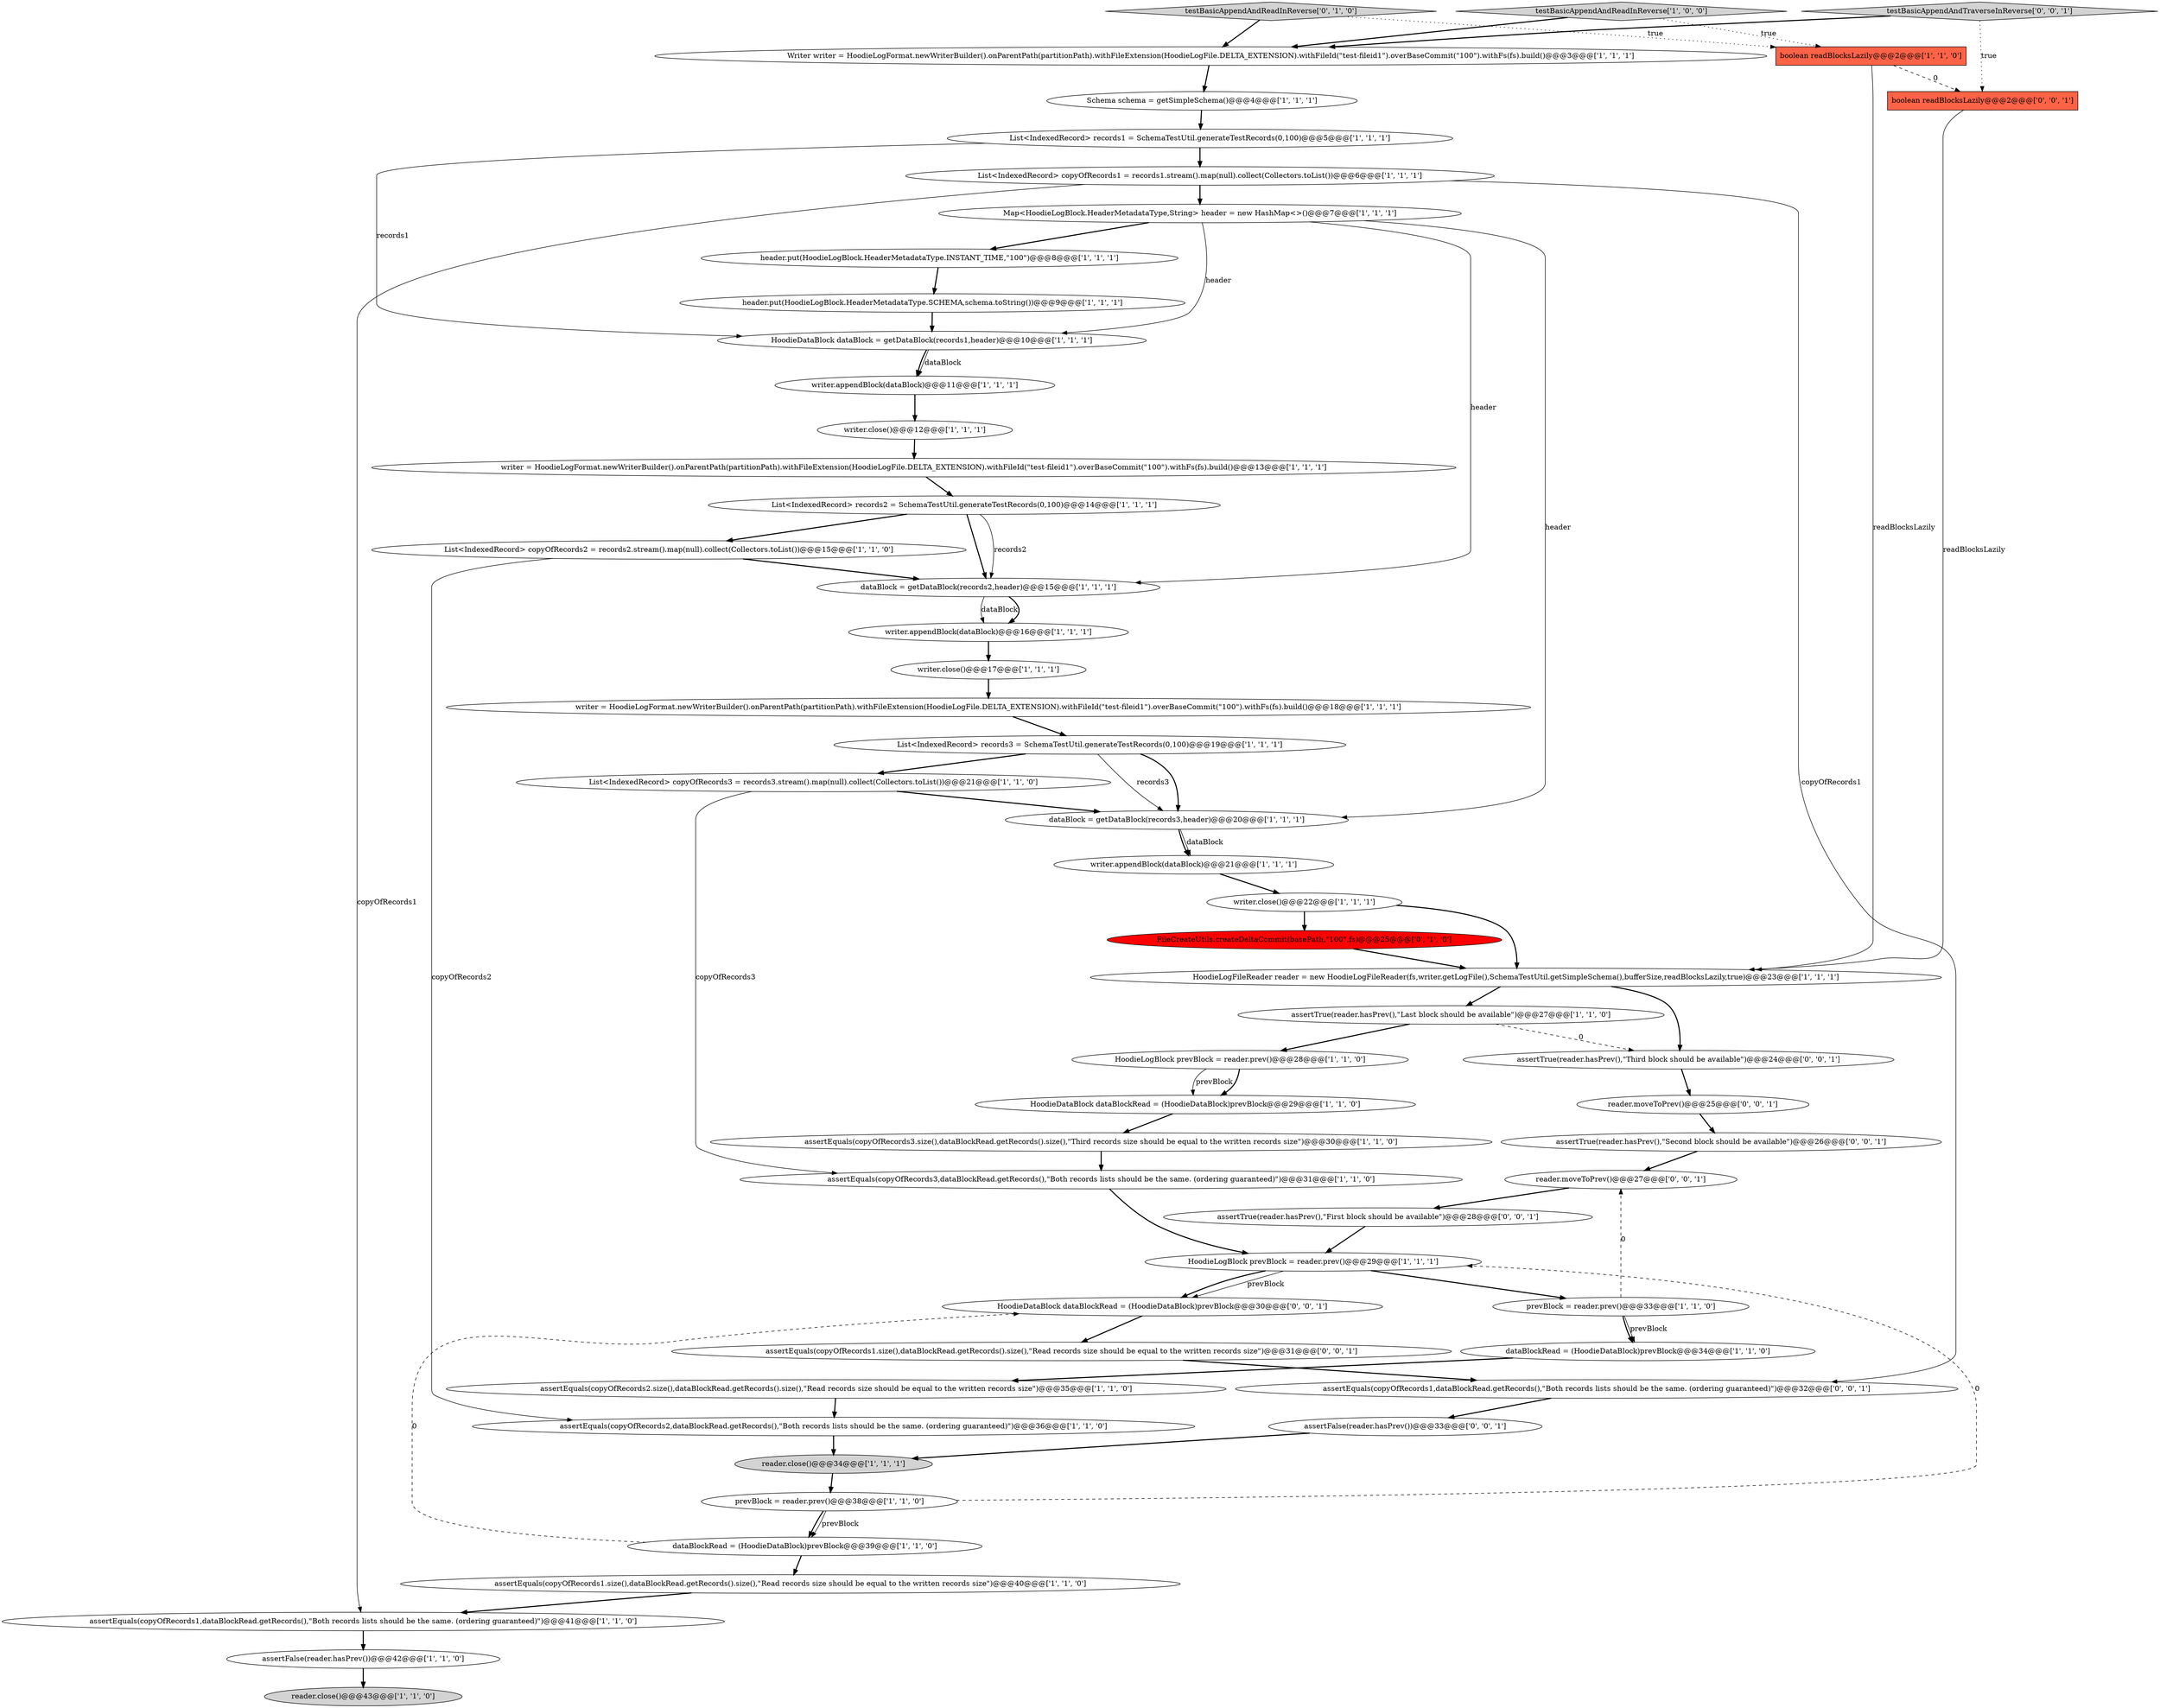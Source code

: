 digraph {
48 [style = filled, label = "assertTrue(reader.hasPrev(),\"Third block should be available\")@@@24@@@['0', '0', '1']", fillcolor = white, shape = ellipse image = "AAA0AAABBB3BBB"];
1 [style = filled, label = "List<IndexedRecord> records1 = SchemaTestUtil.generateTestRecords(0,100)@@@5@@@['1', '1', '1']", fillcolor = white, shape = ellipse image = "AAA0AAABBB1BBB"];
9 [style = filled, label = "HoodieDataBlock dataBlockRead = (HoodieDataBlock)prevBlock@@@29@@@['1', '1', '0']", fillcolor = white, shape = ellipse image = "AAA0AAABBB1BBB"];
51 [style = filled, label = "HoodieDataBlock dataBlockRead = (HoodieDataBlock)prevBlock@@@30@@@['0', '0', '1']", fillcolor = white, shape = ellipse image = "AAA0AAABBB3BBB"];
44 [style = filled, label = "assertTrue(reader.hasPrev(),\"First block should be available\")@@@28@@@['0', '0', '1']", fillcolor = white, shape = ellipse image = "AAA0AAABBB3BBB"];
14 [style = filled, label = "assertEquals(copyOfRecords1,dataBlockRead.getRecords(),\"Both records lists should be the same. (ordering guaranteed)\")@@@41@@@['1', '1', '0']", fillcolor = white, shape = ellipse image = "AAA0AAABBB1BBB"];
41 [style = filled, label = "Schema schema = getSimpleSchema()@@@4@@@['1', '1', '1']", fillcolor = white, shape = ellipse image = "AAA0AAABBB1BBB"];
53 [style = filled, label = "boolean readBlocksLazily@@@2@@@['0', '0', '1']", fillcolor = tomato, shape = box image = "AAA0AAABBB3BBB"];
12 [style = filled, label = "writer = HoodieLogFormat.newWriterBuilder().onParentPath(partitionPath).withFileExtension(HoodieLogFile.DELTA_EXTENSION).withFileId(\"test-fileid1\").overBaseCommit(\"100\").withFs(fs).build()@@@13@@@['1', '1', '1']", fillcolor = white, shape = ellipse image = "AAA0AAABBB1BBB"];
8 [style = filled, label = "dataBlockRead = (HoodieDataBlock)prevBlock@@@39@@@['1', '1', '0']", fillcolor = white, shape = ellipse image = "AAA0AAABBB1BBB"];
19 [style = filled, label = "prevBlock = reader.prev()@@@33@@@['1', '1', '0']", fillcolor = white, shape = ellipse image = "AAA0AAABBB1BBB"];
20 [style = filled, label = "header.put(HoodieLogBlock.HeaderMetadataType.SCHEMA,schema.toString())@@@9@@@['1', '1', '1']", fillcolor = white, shape = ellipse image = "AAA0AAABBB1BBB"];
30 [style = filled, label = "testBasicAppendAndReadInReverse['1', '0', '0']", fillcolor = lightgray, shape = diamond image = "AAA0AAABBB1BBB"];
40 [style = filled, label = "header.put(HoodieLogBlock.HeaderMetadataType.INSTANT_TIME,\"100\")@@@8@@@['1', '1', '1']", fillcolor = white, shape = ellipse image = "AAA0AAABBB1BBB"];
18 [style = filled, label = "HoodieLogFileReader reader = new HoodieLogFileReader(fs,writer.getLogFile(),SchemaTestUtil.getSimpleSchema(),bufferSize,readBlocksLazily,true)@@@23@@@['1', '1', '1']", fillcolor = white, shape = ellipse image = "AAA0AAABBB1BBB"];
52 [style = filled, label = "assertFalse(reader.hasPrev())@@@33@@@['0', '0', '1']", fillcolor = white, shape = ellipse image = "AAA0AAABBB3BBB"];
25 [style = filled, label = "writer.appendBlock(dataBlock)@@@21@@@['1', '1', '1']", fillcolor = white, shape = ellipse image = "AAA0AAABBB1BBB"];
37 [style = filled, label = "List<IndexedRecord> records2 = SchemaTestUtil.generateTestRecords(0,100)@@@14@@@['1', '1', '1']", fillcolor = white, shape = ellipse image = "AAA0AAABBB1BBB"];
39 [style = filled, label = "prevBlock = reader.prev()@@@38@@@['1', '1', '0']", fillcolor = white, shape = ellipse image = "AAA0AAABBB1BBB"];
11 [style = filled, label = "assertTrue(reader.hasPrev(),\"Last block should be available\")@@@27@@@['1', '1', '0']", fillcolor = white, shape = ellipse image = "AAA0AAABBB1BBB"];
47 [style = filled, label = "assertEquals(copyOfRecords1,dataBlockRead.getRecords(),\"Both records lists should be the same. (ordering guaranteed)\")@@@32@@@['0', '0', '1']", fillcolor = white, shape = ellipse image = "AAA0AAABBB3BBB"];
35 [style = filled, label = "HoodieLogBlock prevBlock = reader.prev()@@@29@@@['1', '1', '1']", fillcolor = white, shape = ellipse image = "AAA0AAABBB1BBB"];
33 [style = filled, label = "assertFalse(reader.hasPrev())@@@42@@@['1', '1', '0']", fillcolor = white, shape = ellipse image = "AAA0AAABBB1BBB"];
16 [style = filled, label = "dataBlock = getDataBlock(records2,header)@@@15@@@['1', '1', '1']", fillcolor = white, shape = ellipse image = "AAA0AAABBB1BBB"];
34 [style = filled, label = "writer.close()@@@17@@@['1', '1', '1']", fillcolor = white, shape = ellipse image = "AAA0AAABBB1BBB"];
29 [style = filled, label = "reader.close()@@@43@@@['1', '1', '0']", fillcolor = lightgray, shape = ellipse image = "AAA0AAABBB1BBB"];
0 [style = filled, label = "dataBlockRead = (HoodieDataBlock)prevBlock@@@34@@@['1', '1', '0']", fillcolor = white, shape = ellipse image = "AAA0AAABBB1BBB"];
15 [style = filled, label = "Map<HoodieLogBlock.HeaderMetadataType,String> header = new HashMap<>()@@@7@@@['1', '1', '1']", fillcolor = white, shape = ellipse image = "AAA0AAABBB1BBB"];
5 [style = filled, label = "reader.close()@@@34@@@['1', '1', '1']", fillcolor = lightgray, shape = ellipse image = "AAA0AAABBB1BBB"];
50 [style = filled, label = "testBasicAppendAndTraverseInReverse['0', '0', '1']", fillcolor = lightgray, shape = diamond image = "AAA0AAABBB3BBB"];
42 [style = filled, label = "FileCreateUtils.createDeltaCommit(basePath,\"100\",fs)@@@25@@@['0', '1', '0']", fillcolor = red, shape = ellipse image = "AAA1AAABBB2BBB"];
46 [style = filled, label = "reader.moveToPrev()@@@25@@@['0', '0', '1']", fillcolor = white, shape = ellipse image = "AAA0AAABBB3BBB"];
3 [style = filled, label = "dataBlock = getDataBlock(records3,header)@@@20@@@['1', '1', '1']", fillcolor = white, shape = ellipse image = "AAA0AAABBB1BBB"];
28 [style = filled, label = "List<IndexedRecord> copyOfRecords2 = records2.stream().map(null).collect(Collectors.toList())@@@15@@@['1', '1', '0']", fillcolor = white, shape = ellipse image = "AAA0AAABBB1BBB"];
54 [style = filled, label = "assertEquals(copyOfRecords1.size(),dataBlockRead.getRecords().size(),\"Read records size should be equal to the written records size\")@@@31@@@['0', '0', '1']", fillcolor = white, shape = ellipse image = "AAA0AAABBB3BBB"];
21 [style = filled, label = "writer.close()@@@22@@@['1', '1', '1']", fillcolor = white, shape = ellipse image = "AAA0AAABBB1BBB"];
43 [style = filled, label = "testBasicAppendAndReadInReverse['0', '1', '0']", fillcolor = lightgray, shape = diamond image = "AAA0AAABBB2BBB"];
32 [style = filled, label = "writer = HoodieLogFormat.newWriterBuilder().onParentPath(partitionPath).withFileExtension(HoodieLogFile.DELTA_EXTENSION).withFileId(\"test-fileid1\").overBaseCommit(\"100\").withFs(fs).build()@@@18@@@['1', '1', '1']", fillcolor = white, shape = ellipse image = "AAA0AAABBB1BBB"];
6 [style = filled, label = "boolean readBlocksLazily@@@2@@@['1', '1', '0']", fillcolor = tomato, shape = box image = "AAA0AAABBB1BBB"];
10 [style = filled, label = "HoodieLogBlock prevBlock = reader.prev()@@@28@@@['1', '1', '0']", fillcolor = white, shape = ellipse image = "AAA0AAABBB1BBB"];
23 [style = filled, label = "List<IndexedRecord> copyOfRecords1 = records1.stream().map(null).collect(Collectors.toList())@@@6@@@['1', '1', '1']", fillcolor = white, shape = ellipse image = "AAA0AAABBB1BBB"];
27 [style = filled, label = "assertEquals(copyOfRecords3.size(),dataBlockRead.getRecords().size(),\"Third records size should be equal to the written records size\")@@@30@@@['1', '1', '0']", fillcolor = white, shape = ellipse image = "AAA0AAABBB1BBB"];
17 [style = filled, label = "writer.close()@@@12@@@['1', '1', '1']", fillcolor = white, shape = ellipse image = "AAA0AAABBB1BBB"];
31 [style = filled, label = "List<IndexedRecord> records3 = SchemaTestUtil.generateTestRecords(0,100)@@@19@@@['1', '1', '1']", fillcolor = white, shape = ellipse image = "AAA0AAABBB1BBB"];
13 [style = filled, label = "List<IndexedRecord> copyOfRecords3 = records3.stream().map(null).collect(Collectors.toList())@@@21@@@['1', '1', '0']", fillcolor = white, shape = ellipse image = "AAA0AAABBB1BBB"];
38 [style = filled, label = "Writer writer = HoodieLogFormat.newWriterBuilder().onParentPath(partitionPath).withFileExtension(HoodieLogFile.DELTA_EXTENSION).withFileId(\"test-fileid1\").overBaseCommit(\"100\").withFs(fs).build()@@@3@@@['1', '1', '1']", fillcolor = white, shape = ellipse image = "AAA0AAABBB1BBB"];
26 [style = filled, label = "writer.appendBlock(dataBlock)@@@11@@@['1', '1', '1']", fillcolor = white, shape = ellipse image = "AAA0AAABBB1BBB"];
7 [style = filled, label = "HoodieDataBlock dataBlock = getDataBlock(records1,header)@@@10@@@['1', '1', '1']", fillcolor = white, shape = ellipse image = "AAA0AAABBB1BBB"];
22 [style = filled, label = "assertEquals(copyOfRecords2.size(),dataBlockRead.getRecords().size(),\"Read records size should be equal to the written records size\")@@@35@@@['1', '1', '0']", fillcolor = white, shape = ellipse image = "AAA0AAABBB1BBB"];
49 [style = filled, label = "reader.moveToPrev()@@@27@@@['0', '0', '1']", fillcolor = white, shape = ellipse image = "AAA0AAABBB3BBB"];
2 [style = filled, label = "assertEquals(copyOfRecords3,dataBlockRead.getRecords(),\"Both records lists should be the same. (ordering guaranteed)\")@@@31@@@['1', '1', '0']", fillcolor = white, shape = ellipse image = "AAA0AAABBB1BBB"];
24 [style = filled, label = "assertEquals(copyOfRecords1.size(),dataBlockRead.getRecords().size(),\"Read records size should be equal to the written records size\")@@@40@@@['1', '1', '0']", fillcolor = white, shape = ellipse image = "AAA0AAABBB1BBB"];
45 [style = filled, label = "assertTrue(reader.hasPrev(),\"Second block should be available\")@@@26@@@['0', '0', '1']", fillcolor = white, shape = ellipse image = "AAA0AAABBB3BBB"];
36 [style = filled, label = "assertEquals(copyOfRecords2,dataBlockRead.getRecords(),\"Both records lists should be the same. (ordering guaranteed)\")@@@36@@@['1', '1', '0']", fillcolor = white, shape = ellipse image = "AAA0AAABBB1BBB"];
4 [style = filled, label = "writer.appendBlock(dataBlock)@@@16@@@['1', '1', '1']", fillcolor = white, shape = ellipse image = "AAA0AAABBB1BBB"];
2->35 [style = bold, label=""];
3->25 [style = solid, label="dataBlock"];
23->47 [style = solid, label="copyOfRecords1"];
30->38 [style = bold, label=""];
42->18 [style = bold, label=""];
10->9 [style = solid, label="prevBlock"];
21->42 [style = bold, label=""];
37->28 [style = bold, label=""];
37->16 [style = solid, label="records2"];
26->17 [style = bold, label=""];
5->39 [style = bold, label=""];
51->54 [style = bold, label=""];
3->25 [style = bold, label=""];
45->49 [style = bold, label=""];
31->13 [style = bold, label=""];
44->35 [style = bold, label=""];
15->3 [style = solid, label="header"];
18->11 [style = bold, label=""];
49->44 [style = bold, label=""];
35->19 [style = bold, label=""];
23->15 [style = bold, label=""];
39->8 [style = bold, label=""];
30->6 [style = dotted, label="true"];
19->49 [style = dashed, label="0"];
43->6 [style = dotted, label="true"];
7->26 [style = solid, label="dataBlock"];
53->18 [style = solid, label="readBlocksLazily"];
38->41 [style = bold, label=""];
41->1 [style = bold, label=""];
40->20 [style = bold, label=""];
6->53 [style = dashed, label="0"];
28->16 [style = bold, label=""];
12->37 [style = bold, label=""];
31->3 [style = solid, label="records3"];
1->23 [style = bold, label=""];
21->18 [style = bold, label=""];
6->18 [style = solid, label="readBlocksLazily"];
1->7 [style = solid, label="records1"];
19->0 [style = bold, label=""];
7->26 [style = bold, label=""];
9->27 [style = bold, label=""];
24->14 [style = bold, label=""];
14->33 [style = bold, label=""];
33->29 [style = bold, label=""];
48->46 [style = bold, label=""];
50->53 [style = dotted, label="true"];
39->35 [style = dashed, label="0"];
54->47 [style = bold, label=""];
17->12 [style = bold, label=""];
52->5 [style = bold, label=""];
18->48 [style = bold, label=""];
43->38 [style = bold, label=""];
16->4 [style = solid, label="dataBlock"];
13->3 [style = bold, label=""];
50->38 [style = bold, label=""];
28->36 [style = solid, label="copyOfRecords2"];
11->10 [style = bold, label=""];
8->51 [style = dashed, label="0"];
0->22 [style = bold, label=""];
22->36 [style = bold, label=""];
15->7 [style = solid, label="header"];
23->14 [style = solid, label="copyOfRecords1"];
35->51 [style = solid, label="prevBlock"];
13->2 [style = solid, label="copyOfRecords3"];
46->45 [style = bold, label=""];
15->40 [style = bold, label=""];
4->34 [style = bold, label=""];
34->32 [style = bold, label=""];
10->9 [style = bold, label=""];
36->5 [style = bold, label=""];
19->0 [style = solid, label="prevBlock"];
20->7 [style = bold, label=""];
16->4 [style = bold, label=""];
31->3 [style = bold, label=""];
47->52 [style = bold, label=""];
15->16 [style = solid, label="header"];
11->48 [style = dashed, label="0"];
32->31 [style = bold, label=""];
27->2 [style = bold, label=""];
39->8 [style = solid, label="prevBlock"];
37->16 [style = bold, label=""];
25->21 [style = bold, label=""];
35->51 [style = bold, label=""];
8->24 [style = bold, label=""];
}
